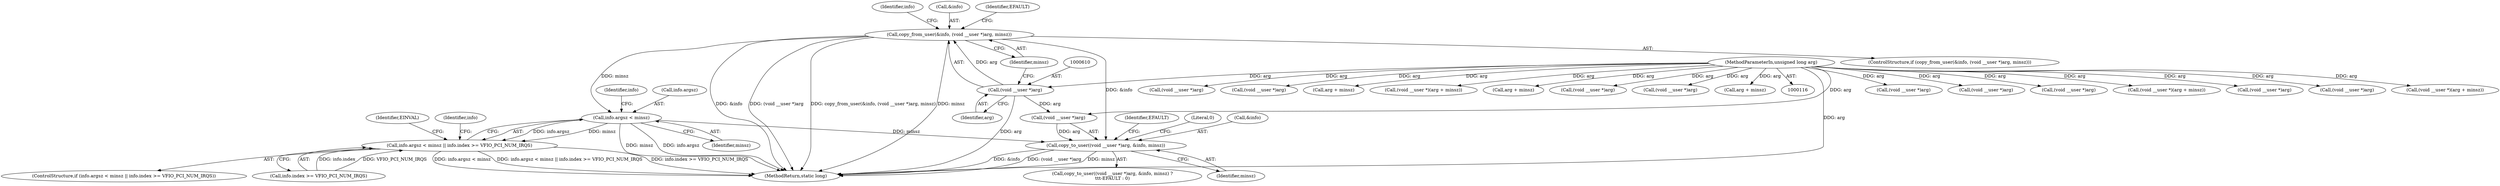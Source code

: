 digraph "0_linux_05692d7005a364add85c6e25a6c4447ce08f913a@API" {
"1000606" [label="(Call,copy_from_user(&info, (void __user *)arg, minsz))"];
"1000609" [label="(Call,(void __user *)arg)"];
"1000119" [label="(MethodParameterIn,unsigned long arg)"];
"1000618" [label="(Call,info.argsz < minsz)"];
"1000617" [label="(Call,info.argsz < minsz || info.index >= VFIO_PCI_NUM_IRQS)"];
"1000685" [label="(Call,copy_to_user((void __user *)arg, &info, minsz))"];
"1000630" [label="(Identifier,EINVAL)"];
"1000716" [label="(Call,(void __user *)arg)"];
"1000616" [label="(ControlStructure,if (info.argsz < minsz || info.index >= VFIO_PCI_NUM_IRQS))"];
"1000620" [label="(Identifier,info)"];
"1000633" [label="(Identifier,info)"];
"1000618" [label="(Call,info.argsz < minsz)"];
"1000607" [label="(Call,&info)"];
"1000609" [label="(Call,(void __user *)arg)"];
"1000684" [label="(Call,copy_to_user((void __user *)arg, &info, minsz) ?\n\t\t\t-EFAULT : 0)"];
"1000686" [label="(Call,(void __user *)arg)"];
"1001122" [label="(Call,(void __user *)arg)"];
"1000136" [label="(Call,(void __user *)arg)"];
"1000685" [label="(Call,copy_to_user((void __user *)arg, &info, minsz))"];
"1000693" [label="(Identifier,EFAULT)"];
"1000611" [label="(Identifier,arg)"];
"1001380" [label="(MethodReturn,static long)"];
"1000832" [label="(Call,(void __user *)(arg + minsz))"];
"1001058" [label="(Call,(void __user *)arg)"];
"1000119" [label="(MethodParameterIn,unsigned long arg)"];
"1000694" [label="(Literal,0)"];
"1000589" [label="(Call,(void __user *)arg)"];
"1001074" [label="(Call,(void __user *)(arg + minsz))"];
"1000606" [label="(Call,copy_from_user(&info, (void __user *)arg, minsz))"];
"1000617" [label="(Call,info.argsz < minsz || info.index >= VFIO_PCI_NUM_IRQS)"];
"1000615" [label="(Identifier,EFAULT)"];
"1000557" [label="(Call,(void __user *)arg)"];
"1000212" [label="(Call,(void __user *)arg)"];
"1000834" [label="(Call,arg + minsz)"];
"1001229" [label="(Call,(void __user *)(arg + minsz))"];
"1001231" [label="(Call,arg + minsz)"];
"1000622" [label="(Identifier,minsz)"];
"1000623" [label="(Call,info.index >= VFIO_PCI_NUM_IRQS)"];
"1000605" [label="(ControlStructure,if (copy_from_user(&info, (void __user *)arg, minsz)))"];
"1000922" [label="(Call,(void __user *)arg)"];
"1000691" [label="(Identifier,minsz)"];
"1000625" [label="(Identifier,info)"];
"1000619" [label="(Call,info.argsz)"];
"1000612" [label="(Identifier,minsz)"];
"1000689" [label="(Call,&info)"];
"1000183" [label="(Call,(void __user *)arg)"];
"1001076" [label="(Call,arg + minsz)"];
"1000606" -> "1000605"  [label="AST: "];
"1000606" -> "1000612"  [label="CFG: "];
"1000607" -> "1000606"  [label="AST: "];
"1000609" -> "1000606"  [label="AST: "];
"1000612" -> "1000606"  [label="AST: "];
"1000615" -> "1000606"  [label="CFG: "];
"1000620" -> "1000606"  [label="CFG: "];
"1000606" -> "1001380"  [label="DDG: &info"];
"1000606" -> "1001380"  [label="DDG: (void __user *)arg"];
"1000606" -> "1001380"  [label="DDG: copy_from_user(&info, (void __user *)arg, minsz)"];
"1000606" -> "1001380"  [label="DDG: minsz"];
"1000609" -> "1000606"  [label="DDG: arg"];
"1000606" -> "1000618"  [label="DDG: minsz"];
"1000606" -> "1000685"  [label="DDG: &info"];
"1000609" -> "1000611"  [label="CFG: "];
"1000610" -> "1000609"  [label="AST: "];
"1000611" -> "1000609"  [label="AST: "];
"1000612" -> "1000609"  [label="CFG: "];
"1000609" -> "1001380"  [label="DDG: arg"];
"1000119" -> "1000609"  [label="DDG: arg"];
"1000609" -> "1000686"  [label="DDG: arg"];
"1000119" -> "1000116"  [label="AST: "];
"1000119" -> "1001380"  [label="DDG: arg"];
"1000119" -> "1000136"  [label="DDG: arg"];
"1000119" -> "1000183"  [label="DDG: arg"];
"1000119" -> "1000212"  [label="DDG: arg"];
"1000119" -> "1000557"  [label="DDG: arg"];
"1000119" -> "1000589"  [label="DDG: arg"];
"1000119" -> "1000686"  [label="DDG: arg"];
"1000119" -> "1000716"  [label="DDG: arg"];
"1000119" -> "1000832"  [label="DDG: arg"];
"1000119" -> "1000834"  [label="DDG: arg"];
"1000119" -> "1000922"  [label="DDG: arg"];
"1000119" -> "1001058"  [label="DDG: arg"];
"1000119" -> "1001074"  [label="DDG: arg"];
"1000119" -> "1001076"  [label="DDG: arg"];
"1000119" -> "1001122"  [label="DDG: arg"];
"1000119" -> "1001229"  [label="DDG: arg"];
"1000119" -> "1001231"  [label="DDG: arg"];
"1000618" -> "1000617"  [label="AST: "];
"1000618" -> "1000622"  [label="CFG: "];
"1000619" -> "1000618"  [label="AST: "];
"1000622" -> "1000618"  [label="AST: "];
"1000625" -> "1000618"  [label="CFG: "];
"1000617" -> "1000618"  [label="CFG: "];
"1000618" -> "1001380"  [label="DDG: minsz"];
"1000618" -> "1001380"  [label="DDG: info.argsz"];
"1000618" -> "1000617"  [label="DDG: info.argsz"];
"1000618" -> "1000617"  [label="DDG: minsz"];
"1000618" -> "1000685"  [label="DDG: minsz"];
"1000617" -> "1000616"  [label="AST: "];
"1000617" -> "1000623"  [label="CFG: "];
"1000623" -> "1000617"  [label="AST: "];
"1000630" -> "1000617"  [label="CFG: "];
"1000633" -> "1000617"  [label="CFG: "];
"1000617" -> "1001380"  [label="DDG: info.index >= VFIO_PCI_NUM_IRQS"];
"1000617" -> "1001380"  [label="DDG: info.argsz < minsz"];
"1000617" -> "1001380"  [label="DDG: info.argsz < minsz || info.index >= VFIO_PCI_NUM_IRQS"];
"1000623" -> "1000617"  [label="DDG: info.index"];
"1000623" -> "1000617"  [label="DDG: VFIO_PCI_NUM_IRQS"];
"1000685" -> "1000684"  [label="AST: "];
"1000685" -> "1000691"  [label="CFG: "];
"1000686" -> "1000685"  [label="AST: "];
"1000689" -> "1000685"  [label="AST: "];
"1000691" -> "1000685"  [label="AST: "];
"1000693" -> "1000685"  [label="CFG: "];
"1000694" -> "1000685"  [label="CFG: "];
"1000685" -> "1001380"  [label="DDG: &info"];
"1000685" -> "1001380"  [label="DDG: (void __user *)arg"];
"1000685" -> "1001380"  [label="DDG: minsz"];
"1000686" -> "1000685"  [label="DDG: arg"];
}
